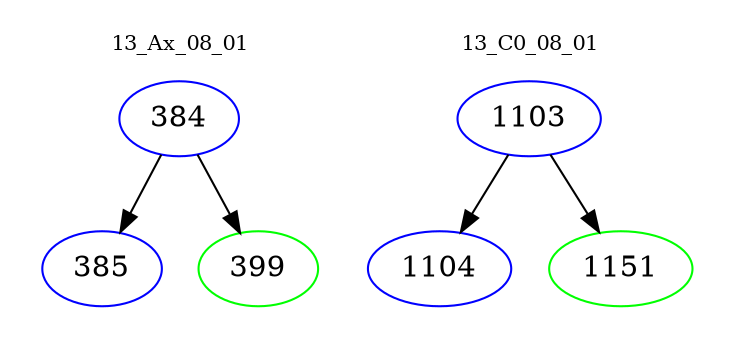 digraph{
subgraph cluster_0 {
color = white
label = "13_Ax_08_01";
fontsize=10;
T0_384 [label="384", color="blue"]
T0_384 -> T0_385 [color="black"]
T0_385 [label="385", color="blue"]
T0_384 -> T0_399 [color="black"]
T0_399 [label="399", color="green"]
}
subgraph cluster_1 {
color = white
label = "13_C0_08_01";
fontsize=10;
T1_1103 [label="1103", color="blue"]
T1_1103 -> T1_1104 [color="black"]
T1_1104 [label="1104", color="blue"]
T1_1103 -> T1_1151 [color="black"]
T1_1151 [label="1151", color="green"]
}
}
